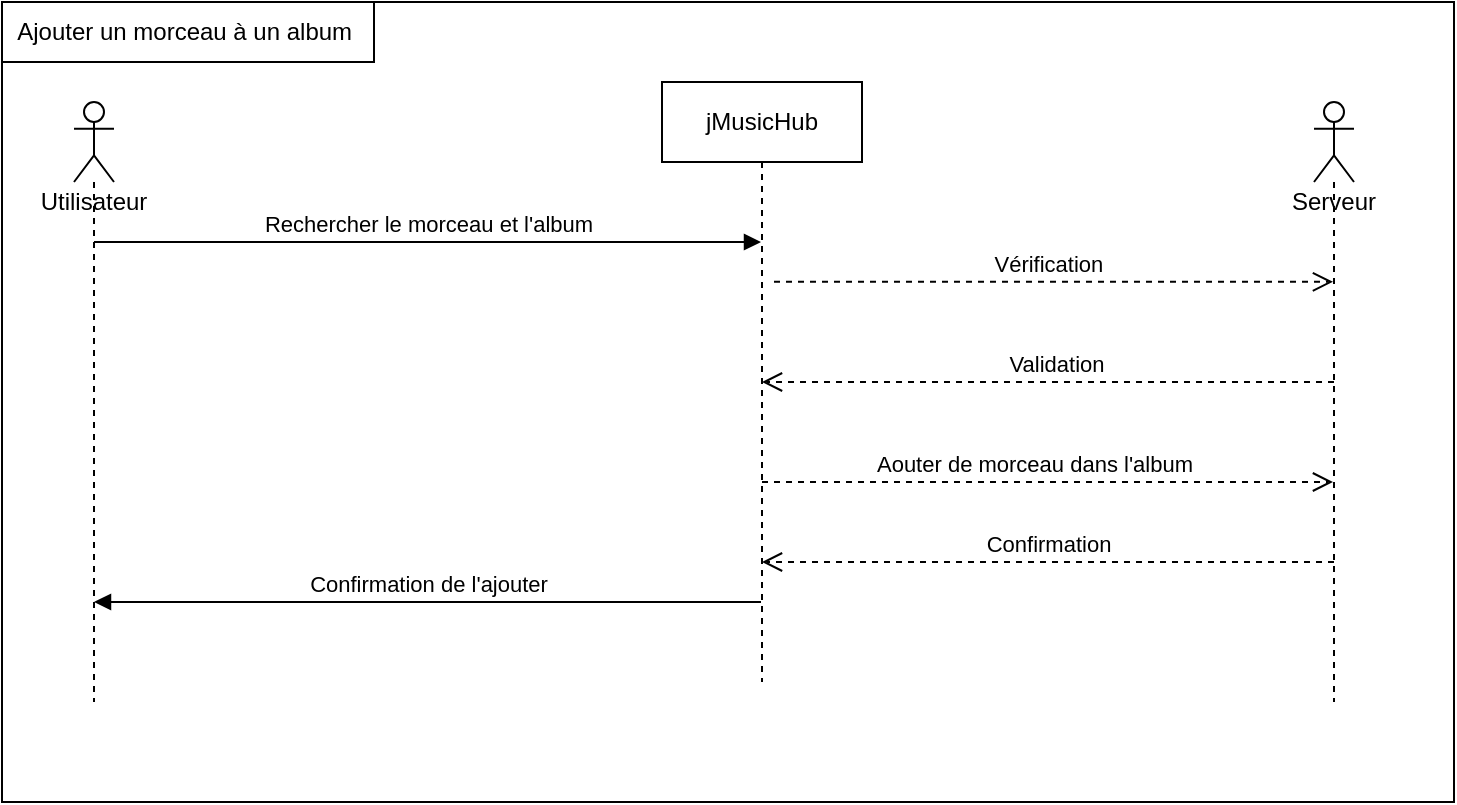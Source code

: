 <mxfile version="14.5.8" type="onedrive" pages="5"><diagram id="rzvoEacnsuOewV8NKoJs" name="Page-1"><mxGraphModel dx="984" dy="341" grid="1" gridSize="10" guides="1" tooltips="1" connect="1" arrows="1" fold="1" page="1" pageScale="1" pageWidth="827" pageHeight="1169" math="0" shadow="0"><root><mxCell id="SHJznzMk-BCscGUPIkKj-0"/><mxCell id="SHJznzMk-BCscGUPIkKj-1" parent="SHJznzMk-BCscGUPIkKj-0"/><mxCell id="9Vo7DLuNv95Rw5_etg2D-0" value="" style="rounded=0;whiteSpace=wrap;html=1;" vertex="1" parent="SHJznzMk-BCscGUPIkKj-1"><mxGeometry x="60" y="10" width="726" height="400" as="geometry"/></mxCell><mxCell id="9Vo7DLuNv95Rw5_etg2D-1" value="&lt;font style=&quot;vertical-align: inherit&quot;&gt;&lt;font style=&quot;vertical-align: inherit&quot;&gt;&lt;font style=&quot;vertical-align: inherit&quot;&gt;&lt;font style=&quot;vertical-align: inherit&quot;&gt;Ajouter un morceau à un album&amp;nbsp;&lt;/font&gt;&lt;/font&gt;&lt;/font&gt;&lt;/font&gt;" style="rounded=0;whiteSpace=wrap;html=1;" vertex="1" parent="SHJznzMk-BCscGUPIkKj-1"><mxGeometry x="60" y="10" width="186" height="30" as="geometry"/></mxCell><mxCell id="9Vo7DLuNv95Rw5_etg2D-2" value="jMusicHub" style="shape=umlLifeline;perimeter=lifelinePerimeter;whiteSpace=wrap;html=1;container=1;collapsible=0;recursiveResize=0;outlineConnect=0;" vertex="1" parent="SHJznzMk-BCscGUPIkKj-1"><mxGeometry x="390" y="50" width="100" height="300" as="geometry"/></mxCell><mxCell id="9Vo7DLuNv95Rw5_etg2D-3" value="Utilisateur" style="shape=umlLifeline;participant=umlActor;perimeter=lifelinePerimeter;whiteSpace=wrap;html=1;container=1;collapsible=0;recursiveResize=0;verticalAlign=top;spacingTop=36;outlineConnect=0;size=40;" vertex="1" parent="SHJznzMk-BCscGUPIkKj-1"><mxGeometry x="96" y="60" width="20" height="300" as="geometry"/></mxCell><mxCell id="9Vo7DLuNv95Rw5_etg2D-4" value="&lt;font style=&quot;vertical-align: inherit&quot;&gt;&lt;font style=&quot;vertical-align: inherit&quot;&gt;Serveur&lt;/font&gt;&lt;/font&gt;" style="shape=umlLifeline;participant=umlActor;perimeter=lifelinePerimeter;whiteSpace=wrap;html=1;container=1;collapsible=0;recursiveResize=0;verticalAlign=top;spacingTop=36;outlineConnect=0;" vertex="1" parent="SHJznzMk-BCscGUPIkKj-1"><mxGeometry x="716" y="60" width="20" height="300" as="geometry"/></mxCell><mxCell id="9Vo7DLuNv95Rw5_etg2D-5" value="&lt;font style=&quot;vertical-align: inherit&quot;&gt;&lt;font style=&quot;vertical-align: inherit&quot;&gt;&lt;font style=&quot;vertical-align: inherit&quot;&gt;&lt;font style=&quot;vertical-align: inherit&quot;&gt;Rechercher le morceau et l'album&lt;/font&gt;&lt;/font&gt;&lt;/font&gt;&lt;/font&gt;" style="html=1;verticalAlign=bottom;endArrow=block;" edge="1" parent="SHJznzMk-BCscGUPIkKj-1" target="9Vo7DLuNv95Rw5_etg2D-2"><mxGeometry width="80" relative="1" as="geometry"><mxPoint x="106" y="130" as="sourcePoint"/><mxPoint x="186" y="130" as="targetPoint"/></mxGeometry></mxCell><mxCell id="9Vo7DLuNv95Rw5_etg2D-6" value="&lt;font style=&quot;vertical-align: inherit&quot;&gt;&lt;font style=&quot;vertical-align: inherit&quot;&gt;Aouter de morceau dans l'album&lt;/font&gt;&lt;/font&gt;" style="html=1;verticalAlign=bottom;endArrow=open;dashed=1;endSize=8;" edge="1" parent="SHJznzMk-BCscGUPIkKj-1" target="9Vo7DLuNv95Rw5_etg2D-4"><mxGeometry x="-0.047" relative="1" as="geometry"><mxPoint x="440" y="250" as="sourcePoint"/><mxPoint x="600" y="250" as="targetPoint"/><mxPoint as="offset"/></mxGeometry></mxCell><mxCell id="9Vo7DLuNv95Rw5_etg2D-7" value="&lt;font style=&quot;vertical-align: inherit&quot;&gt;&lt;font style=&quot;vertical-align: inherit&quot;&gt;Confirmation&lt;/font&gt;&lt;/font&gt;" style="html=1;verticalAlign=bottom;endArrow=open;dashed=1;endSize=8;" edge="1" parent="SHJznzMk-BCscGUPIkKj-1" target="9Vo7DLuNv95Rw5_etg2D-2"><mxGeometry relative="1" as="geometry"><mxPoint x="726" y="290" as="sourcePoint"/><mxPoint x="646" y="290" as="targetPoint"/></mxGeometry></mxCell><mxCell id="9Vo7DLuNv95Rw5_etg2D-8" value="&lt;font style=&quot;vertical-align: inherit&quot;&gt;&lt;font style=&quot;vertical-align: inherit&quot;&gt;Confirmation de l'ajouter&lt;/font&gt;&lt;/font&gt;" style="html=1;verticalAlign=bottom;endArrow=block;" edge="1" parent="SHJznzMk-BCscGUPIkKj-1" source="9Vo7DLuNv95Rw5_etg2D-2" target="9Vo7DLuNv95Rw5_etg2D-3"><mxGeometry width="80" relative="1" as="geometry"><mxPoint x="146" y="320" as="sourcePoint"/><mxPoint x="226" y="320" as="targetPoint"/><Array as="points"><mxPoint x="306" y="310"/></Array></mxGeometry></mxCell><mxCell id="9Vo7DLuNv95Rw5_etg2D-9" value="&lt;font style=&quot;vertical-align: inherit&quot;&gt;&lt;font style=&quot;vertical-align: inherit&quot;&gt;Vérification&amp;nbsp;&amp;nbsp;&lt;/font&gt;&lt;/font&gt;" style="html=1;verticalAlign=bottom;endArrow=open;dashed=1;endSize=8;exitX=0.56;exitY=0.333;exitDx=0;exitDy=0;exitPerimeter=0;" edge="1" parent="SHJznzMk-BCscGUPIkKj-1" source="9Vo7DLuNv95Rw5_etg2D-2" target="9Vo7DLuNv95Rw5_etg2D-4"><mxGeometry relative="1" as="geometry"><mxPoint x="536" y="150" as="sourcePoint"/><mxPoint x="456" y="150" as="targetPoint"/></mxGeometry></mxCell><mxCell id="9Vo7DLuNv95Rw5_etg2D-10" value="&lt;font style=&quot;vertical-align: inherit&quot;&gt;&lt;font style=&quot;vertical-align: inherit&quot;&gt;Validation&lt;/font&gt;&lt;/font&gt;" style="html=1;verticalAlign=bottom;endArrow=open;dashed=1;endSize=8;" edge="1" parent="SHJznzMk-BCscGUPIkKj-1" target="9Vo7DLuNv95Rw5_etg2D-2"><mxGeometry x="-0.023" relative="1" as="geometry"><mxPoint x="726" y="200" as="sourcePoint"/><mxPoint x="646" y="200" as="targetPoint"/><mxPoint as="offset"/></mxGeometry></mxCell></root></mxGraphModel></diagram><diagram id="-19QmqWI_2D5fKPqcd_o" name="Page-2"><mxGraphModel dx="363" dy="341" grid="1" gridSize="10" guides="1" tooltips="1" connect="1" arrows="1" fold="1" page="1" pageScale="1" pageWidth="827" pageHeight="1169" math="0" shadow="0"><root><mxCell id="zcVUcZEklqOLbnFzcDQV-0"/><mxCell id="zcVUcZEklqOLbnFzcDQV-1" parent="zcVUcZEklqOLbnFzcDQV-0"/><mxCell id="zcVUcZEklqOLbnFzcDQV-2" value="" style="rounded=0;whiteSpace=wrap;html=1;" vertex="1" parent="zcVUcZEklqOLbnFzcDQV-1"><mxGeometry x="20" y="20" width="726" height="400" as="geometry"/></mxCell><mxCell id="zcVUcZEklqOLbnFzcDQV-3" value="&lt;font style=&quot;vertical-align: inherit&quot;&gt;&lt;font style=&quot;vertical-align: inherit&quot;&gt;Connexion au serveur&lt;/font&gt;&lt;/font&gt;" style="rounded=0;whiteSpace=wrap;html=1;" vertex="1" parent="zcVUcZEklqOLbnFzcDQV-1"><mxGeometry x="20" y="20" width="156" height="30" as="geometry"/></mxCell><mxCell id="zcVUcZEklqOLbnFzcDQV-4" value="jMusicHub" style="shape=umlLifeline;perimeter=lifelinePerimeter;whiteSpace=wrap;html=1;container=1;collapsible=0;recursiveResize=0;outlineConnect=0;" vertex="1" parent="zcVUcZEklqOLbnFzcDQV-1"><mxGeometry x="346" y="60" width="100" height="300" as="geometry"/></mxCell><mxCell id="zcVUcZEklqOLbnFzcDQV-5" value="Utilisateur" style="shape=umlLifeline;participant=umlActor;perimeter=lifelinePerimeter;whiteSpace=wrap;html=1;container=1;collapsible=0;recursiveResize=0;verticalAlign=top;spacingTop=36;outlineConnect=0;" vertex="1" parent="zcVUcZEklqOLbnFzcDQV-1"><mxGeometry x="56" y="60" width="20" height="300" as="geometry"/></mxCell><mxCell id="zcVUcZEklqOLbnFzcDQV-6" value="Connexion" style="html=1;verticalAlign=bottom;endArrow=open;dashed=1;endSize=8;" edge="1" parent="zcVUcZEklqOLbnFzcDQV-5" source="zcVUcZEklqOLbnFzcDQV-4"><mxGeometry x="-0.032" relative="1" as="geometry"><mxPoint x="90" y="230" as="sourcePoint"/><mxPoint x="10" y="230" as="targetPoint"/><Array as="points"><mxPoint x="190" y="230"/></Array><mxPoint as="offset"/></mxGeometry></mxCell><mxCell id="zcVUcZEklqOLbnFzcDQV-7" value="Demande l'identifiant&amp;nbsp; et le mot de passe" style="html=1;verticalAlign=bottom;endArrow=open;dashed=1;endSize=8;" edge="1" parent="zcVUcZEklqOLbnFzcDQV-1" source="zcVUcZEklqOLbnFzcDQV-4"><mxGeometry relative="1" as="geometry"><mxPoint x="146" y="160" as="sourcePoint"/><mxPoint x="66" y="160" as="targetPoint"/></mxGeometry></mxCell><mxCell id="zcVUcZEklqOLbnFzcDQV-8" value="Saisie l'identifiant et le mot de passe" style="html=1;verticalAlign=bottom;endArrow=block;entryX=0.5;entryY=0.532;entryDx=0;entryDy=0;entryPerimeter=0;" edge="1" parent="zcVUcZEklqOLbnFzcDQV-1" target="zcVUcZEklqOLbnFzcDQV-4"><mxGeometry width="80" relative="1" as="geometry"><mxPoint x="66" y="219.5" as="sourcePoint"/><mxPoint x="146" y="219.5" as="targetPoint"/></mxGeometry></mxCell><mxCell id="zcVUcZEklqOLbnFzcDQV-9" value="Serveur" style="shape=umlLifeline;participant=umlActor;perimeter=lifelinePerimeter;whiteSpace=wrap;html=1;container=1;collapsible=0;recursiveResize=0;verticalAlign=top;spacingTop=36;outlineConnect=0;" vertex="1" parent="zcVUcZEklqOLbnFzcDQV-1"><mxGeometry x="676" y="60" width="20" height="300" as="geometry"/></mxCell><mxCell id="zcVUcZEklqOLbnFzcDQV-10" value="Vérification des identifications&amp;nbsp;" style="html=1;verticalAlign=bottom;endArrow=open;dashed=1;endSize=8;" edge="1" parent="zcVUcZEklqOLbnFzcDQV-1"><mxGeometry relative="1" as="geometry"><mxPoint x="400" y="230" as="sourcePoint"/><mxPoint x="690.5" y="230" as="targetPoint"/><Array as="points"><mxPoint x="550.5" y="230"/></Array></mxGeometry></mxCell><mxCell id="zcVUcZEklqOLbnFzcDQV-11" value="Validation des identifiants" style="html=1;verticalAlign=bottom;endArrow=open;dashed=1;endSize=8;" edge="1" parent="zcVUcZEklqOLbnFzcDQV-1" source="zcVUcZEklqOLbnFzcDQV-9" target="zcVUcZEklqOLbnFzcDQV-4"><mxGeometry x="-0.002" relative="1" as="geometry"><mxPoint x="486" y="270" as="sourcePoint"/><mxPoint x="406" y="270" as="targetPoint"/><Array as="points"><mxPoint x="446" y="270"/></Array><mxPoint as="offset"/></mxGeometry></mxCell></root></mxGraphModel></diagram><diagram id="B8uPOSTE7L6ihRRvfco4" name="Page-3"><mxGraphModel dx="363" dy="341" grid="1" gridSize="10" guides="1" tooltips="1" connect="1" arrows="1" fold="1" page="1" pageScale="1" pageWidth="827" pageHeight="1169" math="0" shadow="0"><root><mxCell id="iMLwdQ_FNPoC3Hk1IEGT-0"/><mxCell id="iMLwdQ_FNPoC3Hk1IEGT-1" parent="iMLwdQ_FNPoC3Hk1IEGT-0"/><mxCell id="iMLwdQ_FNPoC3Hk1IEGT-2" value="" style="rounded=0;whiteSpace=wrap;html=1;" vertex="1" parent="iMLwdQ_FNPoC3Hk1IEGT-1"><mxGeometry x="20" y="10" width="726" height="400" as="geometry"/></mxCell><mxCell id="iMLwdQ_FNPoC3Hk1IEGT-3" value="&lt;font style=&quot;vertical-align: inherit&quot;&gt;&lt;font style=&quot;vertical-align: inherit&quot;&gt;Création d'un playlist&lt;/font&gt;&lt;/font&gt;" style="rounded=0;whiteSpace=wrap;html=1;" vertex="1" parent="iMLwdQ_FNPoC3Hk1IEGT-1"><mxGeometry x="20" y="10" width="156" height="30" as="geometry"/></mxCell><mxCell id="iMLwdQ_FNPoC3Hk1IEGT-4" value="jMusicHub" style="shape=umlLifeline;perimeter=lifelinePerimeter;whiteSpace=wrap;html=1;container=1;collapsible=0;recursiveResize=0;outlineConnect=0;" vertex="1" parent="iMLwdQ_FNPoC3Hk1IEGT-1"><mxGeometry x="336" y="50" width="100" height="300" as="geometry"/></mxCell><mxCell id="iMLwdQ_FNPoC3Hk1IEGT-5" value="&lt;font style=&quot;vertical-align: inherit&quot;&gt;&lt;font style=&quot;vertical-align: inherit&quot;&gt;Création de la playlist&lt;/font&gt;&lt;/font&gt;" style="html=1;verticalAlign=bottom;endArrow=block;" edge="1" parent="iMLwdQ_FNPoC3Hk1IEGT-4" target="iMLwdQ_FNPoC3Hk1IEGT-7"><mxGeometry width="80" relative="1" as="geometry"><mxPoint x="50" y="120" as="sourcePoint"/><mxPoint x="130" y="120" as="targetPoint"/></mxGeometry></mxCell><mxCell id="iMLwdQ_FNPoC3Hk1IEGT-6" value="Utilisateur" style="shape=umlLifeline;participant=umlActor;perimeter=lifelinePerimeter;whiteSpace=wrap;html=1;container=1;collapsible=0;recursiveResize=0;verticalAlign=top;spacingTop=36;outlineConnect=0;" vertex="1" parent="iMLwdQ_FNPoC3Hk1IEGT-1"><mxGeometry x="56" y="50" width="20" height="300" as="geometry"/></mxCell><mxCell id="iMLwdQ_FNPoC3Hk1IEGT-7" value="&lt;font style=&quot;vertical-align: inherit&quot;&gt;&lt;font style=&quot;vertical-align: inherit&quot;&gt;Serveur&lt;/font&gt;&lt;/font&gt;" style="shape=umlLifeline;participant=umlActor;perimeter=lifelinePerimeter;whiteSpace=wrap;html=1;container=1;collapsible=0;recursiveResize=0;verticalAlign=top;spacingTop=36;outlineConnect=0;" vertex="1" parent="iMLwdQ_FNPoC3Hk1IEGT-1"><mxGeometry x="686" y="50" width="20" height="300" as="geometry"/></mxCell><mxCell id="iMLwdQ_FNPoC3Hk1IEGT-8" value="&lt;font style=&quot;vertical-align: inherit&quot;&gt;&lt;font style=&quot;vertical-align: inherit&quot;&gt;&lt;font style=&quot;vertical-align: inherit&quot;&gt;&lt;font style=&quot;vertical-align: inherit&quot;&gt;&lt;font style=&quot;vertical-align: inherit&quot;&gt;&lt;font style=&quot;vertical-align: inherit&quot;&gt;&lt;font style=&quot;vertical-align: inherit&quot;&gt;&lt;font style=&quot;vertical-align: inherit&quot;&gt;création d'un playlist vide (identifiant)&lt;/font&gt;&lt;/font&gt;&lt;/font&gt;&lt;/font&gt;&lt;/font&gt;&lt;/font&gt;&lt;/font&gt;&lt;/font&gt;" style="html=1;verticalAlign=bottom;endArrow=block;" edge="1" parent="iMLwdQ_FNPoC3Hk1IEGT-1" source="iMLwdQ_FNPoC3Hk1IEGT-6" target="iMLwdQ_FNPoC3Hk1IEGT-4"><mxGeometry x="0.002" y="10" width="80" relative="1" as="geometry"><mxPoint x="96" y="150" as="sourcePoint"/><mxPoint x="376" y="150" as="targetPoint"/><Array as="points"><mxPoint x="156" y="150"/><mxPoint x="356" y="150"/><mxPoint x="376" y="150"/></Array><mxPoint as="offset"/></mxGeometry></mxCell><mxCell id="iMLwdQ_FNPoC3Hk1IEGT-9" value="&lt;font style=&quot;vertical-align: inherit&quot;&gt;&lt;font style=&quot;vertical-align: inherit&quot;&gt;Confirmation de création de playlist&lt;/font&gt;&lt;/font&gt;" style="html=1;verticalAlign=bottom;endArrow=block;exitX=0.47;exitY=0.637;exitDx=0;exitDy=0;exitPerimeter=0;" edge="1" parent="iMLwdQ_FNPoC3Hk1IEGT-1" source="iMLwdQ_FNPoC3Hk1IEGT-4" target="iMLwdQ_FNPoC3Hk1IEGT-6"><mxGeometry x="-0.002" width="80" relative="1" as="geometry"><mxPoint x="376" y="240" as="sourcePoint"/><mxPoint x="86" y="240" as="targetPoint"/><Array as="points"><mxPoint x="136" y="240"/></Array><mxPoint as="offset"/></mxGeometry></mxCell><mxCell id="iMLwdQ_FNPoC3Hk1IEGT-10" value="&lt;font style=&quot;vertical-align: inherit&quot;&gt;&lt;font style=&quot;vertical-align: inherit&quot;&gt;Envoie de la confirmation&lt;/font&gt;&lt;/font&gt;" style="html=1;verticalAlign=bottom;endArrow=block;" edge="1" parent="iMLwdQ_FNPoC3Hk1IEGT-1" source="iMLwdQ_FNPoC3Hk1IEGT-7" target="iMLwdQ_FNPoC3Hk1IEGT-4"><mxGeometry width="80" relative="1" as="geometry"><mxPoint x="496" y="210" as="sourcePoint"/><mxPoint x="576" y="210" as="targetPoint"/></mxGeometry></mxCell></root></mxGraphModel></diagram><diagram id="eHhkpLiSvk0YhoZt4daN" name="Page-4"><mxGraphModel dx="363" dy="341" grid="1" gridSize="10" guides="1" tooltips="1" connect="1" arrows="1" fold="1" page="1" pageScale="1" pageWidth="827" pageHeight="1169" math="0" shadow="0"><root><mxCell id="3H-iZNFKSMxLGwu-ruPq-0"/><mxCell id="3H-iZNFKSMxLGwu-ruPq-1" parent="3H-iZNFKSMxLGwu-ruPq-0"/><mxCell id="3H-iZNFKSMxLGwu-ruPq-2" value="" style="rounded=0;whiteSpace=wrap;html=1;" vertex="1" parent="3H-iZNFKSMxLGwu-ruPq-1"><mxGeometry x="20" y="10" width="726" height="410" as="geometry"/></mxCell><mxCell id="3H-iZNFKSMxLGwu-ruPq-3" value="&lt;font style=&quot;vertical-align: inherit&quot;&gt;&lt;font style=&quot;vertical-align: inherit&quot;&gt;Lire un son&lt;/font&gt;&lt;/font&gt;" style="rounded=0;whiteSpace=wrap;html=1;" vertex="1" parent="3H-iZNFKSMxLGwu-ruPq-1"><mxGeometry x="20" y="10" width="156" height="30" as="geometry"/></mxCell><mxCell id="3H-iZNFKSMxLGwu-ruPq-4" value="jMusicHub" style="shape=umlLifeline;perimeter=lifelinePerimeter;whiteSpace=wrap;html=1;container=1;collapsible=0;recursiveResize=0;outlineConnect=0;" vertex="1" parent="3H-iZNFKSMxLGwu-ruPq-1"><mxGeometry x="333" y="50" width="100" height="330" as="geometry"/></mxCell><mxCell id="3H-iZNFKSMxLGwu-ruPq-5" value="Utilisateur" style="shape=umlLifeline;participant=umlActor;perimeter=lifelinePerimeter;whiteSpace=wrap;html=1;container=1;collapsible=0;recursiveResize=0;verticalAlign=top;spacingTop=36;outlineConnect=0;" vertex="1" parent="3H-iZNFKSMxLGwu-ruPq-1"><mxGeometry x="56" y="50" width="20" height="330" as="geometry"/></mxCell><mxCell id="3H-iZNFKSMxLGwu-ruPq-6" value="&lt;font style=&quot;vertical-align: inherit&quot;&gt;&lt;font style=&quot;vertical-align: inherit&quot;&gt;Rechercher le son&amp;nbsp;&lt;/font&gt;&lt;/font&gt;" style="html=1;verticalAlign=bottom;endArrow=block;" edge="1" parent="3H-iZNFKSMxLGwu-ruPq-5" target="3H-iZNFKSMxLGwu-ruPq-4"><mxGeometry width="80" relative="1" as="geometry"><mxPoint x="10" y="80" as="sourcePoint"/><mxPoint x="90" y="80" as="targetPoint"/></mxGeometry></mxCell><mxCell id="3H-iZNFKSMxLGwu-ruPq-7" value="&lt;font style=&quot;vertical-align: inherit&quot;&gt;&lt;font style=&quot;vertical-align: inherit&quot;&gt;Serveur&lt;/font&gt;&lt;/font&gt;" style="shape=umlLifeline;participant=umlActor;perimeter=lifelinePerimeter;whiteSpace=wrap;html=1;container=1;collapsible=0;recursiveResize=0;verticalAlign=top;spacingTop=36;outlineConnect=0;" vertex="1" parent="3H-iZNFKSMxLGwu-ruPq-1"><mxGeometry x="686" y="50" width="20" height="300" as="geometry"/></mxCell><mxCell id="3H-iZNFKSMxLGwu-ruPq-8" value="&lt;font style=&quot;vertical-align: inherit&quot;&gt;&lt;font style=&quot;vertical-align: inherit&quot;&gt;Vérification de&amp;nbsp; la présence du son&amp;nbsp;&lt;/font&gt;&lt;/font&gt;" style="html=1;verticalAlign=bottom;endArrow=open;dashed=1;endSize=8;" edge="1" parent="3H-iZNFKSMxLGwu-ruPq-1" source="3H-iZNFKSMxLGwu-ruPq-4" target="3H-iZNFKSMxLGwu-ruPq-7"><mxGeometry relative="1" as="geometry"><mxPoint x="506" y="140" as="sourcePoint"/><mxPoint x="426" y="140" as="targetPoint"/><Array as="points"><mxPoint x="546" y="160"/></Array></mxGeometry></mxCell><mxCell id="3H-iZNFKSMxLGwu-ruPq-9" value="&lt;font style=&quot;vertical-align: inherit&quot;&gt;&lt;font style=&quot;vertical-align: inherit&quot;&gt;&lt;font style=&quot;vertical-align: inherit&quot;&gt;&lt;font style=&quot;vertical-align: inherit&quot;&gt;Envoie le son demander&lt;/font&gt;&lt;/font&gt;&lt;/font&gt;&lt;/font&gt;" style="html=1;verticalAlign=bottom;endArrow=open;dashed=1;endSize=8;" edge="1" parent="3H-iZNFKSMxLGwu-ruPq-1" target="3H-iZNFKSMxLGwu-ruPq-4"><mxGeometry x="0.021" relative="1" as="geometry"><mxPoint x="696" y="200" as="sourcePoint"/><mxPoint x="616" y="200" as="targetPoint"/><mxPoint as="offset"/></mxGeometry></mxCell><mxCell id="3H-iZNFKSMxLGwu-ruPq-10" value="&lt;font style=&quot;vertical-align: inherit&quot;&gt;&lt;font style=&quot;vertical-align: inherit&quot;&gt;Lire le son&amp;nbsp;&lt;/font&gt;&lt;/font&gt;" style="html=1;verticalAlign=bottom;endArrow=block;" edge="1" parent="3H-iZNFKSMxLGwu-ruPq-1" source="3H-iZNFKSMxLGwu-ruPq-4" target="3H-iZNFKSMxLGwu-ruPq-5"><mxGeometry x="-0.013" width="80" relative="1" as="geometry"><mxPoint x="176" y="240" as="sourcePoint"/><mxPoint x="256" y="240" as="targetPoint"/><mxPoint x="1" as="offset"/></mxGeometry></mxCell></root></mxGraphModel></diagram><diagram id="MnbEcYtv3kXDTjtiBIBw" name="Page-5"><mxGraphModel dx="363" dy="341" grid="1" gridSize="10" guides="1" tooltips="1" connect="1" arrows="1" fold="1" page="1" pageScale="1" pageWidth="827" pageHeight="1169" math="0" shadow="0"><root><mxCell id="1zOSM77NjL4Sc4cnELJQ-0"/><mxCell id="1zOSM77NjL4Sc4cnELJQ-1" parent="1zOSM77NjL4Sc4cnELJQ-0"/><mxCell id="1zOSM77NjL4Sc4cnELJQ-2" value="" style="rounded=0;whiteSpace=wrap;html=1;" vertex="1" parent="1zOSM77NjL4Sc4cnELJQ-1"><mxGeometry y="20" width="726" height="400" as="geometry"/></mxCell><mxCell id="1zOSM77NjL4Sc4cnELJQ-3" value="&lt;font style=&quot;vertical-align: inherit&quot;&gt;&lt;font style=&quot;vertical-align: inherit&quot;&gt;&lt;font style=&quot;vertical-align: inherit&quot;&gt;&lt;font style=&quot;vertical-align: inherit&quot;&gt;Rechercher un élément&amp;nbsp;&lt;/font&gt;&lt;/font&gt;&lt;/font&gt;&lt;/font&gt;" style="rounded=0;whiteSpace=wrap;html=1;" vertex="1" parent="1zOSM77NjL4Sc4cnELJQ-1"><mxGeometry y="20" width="156" height="30" as="geometry"/></mxCell><mxCell id="1zOSM77NjL4Sc4cnELJQ-4" value="jMusicHub" style="shape=umlLifeline;perimeter=lifelinePerimeter;whiteSpace=wrap;html=1;container=1;collapsible=0;recursiveResize=0;outlineConnect=0;" vertex="1" parent="1zOSM77NjL4Sc4cnELJQ-1"><mxGeometry x="306" y="60" width="100" height="300" as="geometry"/></mxCell><mxCell id="1zOSM77NjL4Sc4cnELJQ-5" value="&lt;font style=&quot;vertical-align: inherit&quot;&gt;&lt;font style=&quot;vertical-align: inherit&quot;&gt;Recherché l'élément demandé&lt;/font&gt;&lt;/font&gt;" style="html=1;verticalAlign=bottom;endArrow=block;" edge="1" parent="1zOSM77NjL4Sc4cnELJQ-4" target="1zOSM77NjL4Sc4cnELJQ-10"><mxGeometry width="80" relative="1" as="geometry"><mxPoint x="50" y="120" as="sourcePoint"/><mxPoint x="130" y="120" as="targetPoint"/></mxGeometry></mxCell><mxCell id="1zOSM77NjL4Sc4cnELJQ-6" value="&lt;font style=&quot;vertical-align: inherit&quot;&gt;&lt;font style=&quot;vertical-align: inherit&quot;&gt;&lt;font style=&quot;vertical-align: inherit&quot;&gt;&lt;font style=&quot;vertical-align: inherit&quot;&gt;&lt;font style=&quot;vertical-align: inherit&quot;&gt;&lt;font style=&quot;vertical-align: inherit&quot;&gt;envoie chercher recherche&amp;nbsp;&lt;/font&gt;&lt;/font&gt;&lt;/font&gt;&lt;/font&gt;&lt;/font&gt;&lt;/font&gt;" style="html=1;verticalAlign=bottom;endArrow=open;dashed=1;endSize=8;" edge="1" parent="1zOSM77NjL4Sc4cnELJQ-4" source="1zOSM77NjL4Sc4cnELJQ-10"><mxGeometry relative="1" as="geometry"><mxPoint x="130" y="150" as="sourcePoint"/><mxPoint x="50" y="150" as="targetPoint"/></mxGeometry></mxCell><mxCell id="1zOSM77NjL4Sc4cnELJQ-7" value="Utilisateur" style="shape=umlLifeline;participant=umlActor;perimeter=lifelinePerimeter;whiteSpace=wrap;html=1;container=1;collapsible=0;recursiveResize=0;verticalAlign=top;spacingTop=36;outlineConnect=0;" vertex="1" parent="1zOSM77NjL4Sc4cnELJQ-1"><mxGeometry x="36" y="60" width="20" height="300" as="geometry"/></mxCell><mxCell id="1zOSM77NjL4Sc4cnELJQ-8" value="&lt;font style=&quot;vertical-align: inherit&quot;&gt;&lt;font style=&quot;vertical-align: inherit&quot;&gt;Saisir l'élément recherché&lt;/font&gt;&lt;/font&gt;" style="html=1;verticalAlign=bottom;endArrow=block;" edge="1" parent="1zOSM77NjL4Sc4cnELJQ-7" target="1zOSM77NjL4Sc4cnELJQ-4"><mxGeometry width="80" relative="1" as="geometry"><mxPoint x="10" y="100" as="sourcePoint"/><mxPoint x="90" y="100" as="targetPoint"/></mxGeometry></mxCell><mxCell id="1zOSM77NjL4Sc4cnELJQ-9" value="&lt;font style=&quot;vertical-align: inherit&quot;&gt;&lt;font style=&quot;vertical-align: inherit&quot;&gt;affiche l'élément recherché&lt;/font&gt;&lt;/font&gt;" style="html=1;verticalAlign=bottom;endArrow=open;dashed=1;endSize=8;" edge="1" parent="1zOSM77NjL4Sc4cnELJQ-7" source="1zOSM77NjL4Sc4cnELJQ-4"><mxGeometry x="0.031" relative="1" as="geometry"><mxPoint x="90" y="170" as="sourcePoint"/><mxPoint x="10" y="170" as="targetPoint"/><mxPoint x="1" as="offset"/></mxGeometry></mxCell><mxCell id="1zOSM77NjL4Sc4cnELJQ-10" value="&lt;font style=&quot;vertical-align: inherit&quot;&gt;&lt;font style=&quot;vertical-align: inherit&quot;&gt;Serveur&lt;/font&gt;&lt;/font&gt;" style="shape=umlLifeline;participant=umlActor;perimeter=lifelinePerimeter;whiteSpace=wrap;html=1;container=1;collapsible=0;recursiveResize=0;verticalAlign=top;spacingTop=36;outlineConnect=0;" vertex="1" parent="1zOSM77NjL4Sc4cnELJQ-1"><mxGeometry x="656" y="60" width="20" height="300" as="geometry"/></mxCell></root></mxGraphModel></diagram></mxfile>